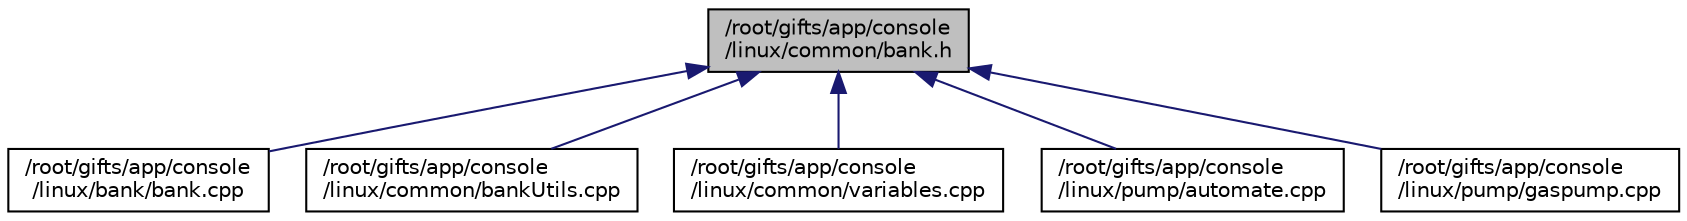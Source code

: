 digraph "/root/gifts/app/console/linux/common/bank.h"
{
 // INTERACTIVE_SVG=YES
  edge [fontname="Helvetica",fontsize="10",labelfontname="Helvetica",labelfontsize="10"];
  node [fontname="Helvetica",fontsize="10",shape=record];
  Node1 [label="/root/gifts/app/console\l/linux/common/bank.h",height=0.2,width=0.4,color="black", fillcolor="grey75", style="filled" fontcolor="black"];
  Node1 -> Node2 [dir="back",color="midnightblue",fontsize="10",style="solid",fontname="Helvetica"];
  Node2 [label="/root/gifts/app/console\l/linux/bank/bank.cpp",height=0.2,width=0.4,color="black", fillcolor="white", style="filled",URL="$d7/de1/bank_8cpp.html"];
  Node1 -> Node3 [dir="back",color="midnightblue",fontsize="10",style="solid",fontname="Helvetica"];
  Node3 [label="/root/gifts/app/console\l/linux/common/bankUtils.cpp",height=0.2,width=0.4,color="black", fillcolor="white", style="filled",URL="$d2/d95/bank_utils_8cpp.html"];
  Node1 -> Node4 [dir="back",color="midnightblue",fontsize="10",style="solid",fontname="Helvetica"];
  Node4 [label="/root/gifts/app/console\l/linux/common/variables.cpp",height=0.2,width=0.4,color="black", fillcolor="white", style="filled",URL="$d5/df3/variables_8cpp.html"];
  Node1 -> Node5 [dir="back",color="midnightblue",fontsize="10",style="solid",fontname="Helvetica"];
  Node5 [label="/root/gifts/app/console\l/linux/pump/automate.cpp",height=0.2,width=0.4,color="black", fillcolor="white", style="filled",URL="$d0/dbc/automate_8cpp.html"];
  Node1 -> Node6 [dir="back",color="midnightblue",fontsize="10",style="solid",fontname="Helvetica"];
  Node6 [label="/root/gifts/app/console\l/linux/pump/gaspump.cpp",height=0.2,width=0.4,color="black", fillcolor="white", style="filled",URL="$d0/d1b/gaspump_8cpp.html"];
}
